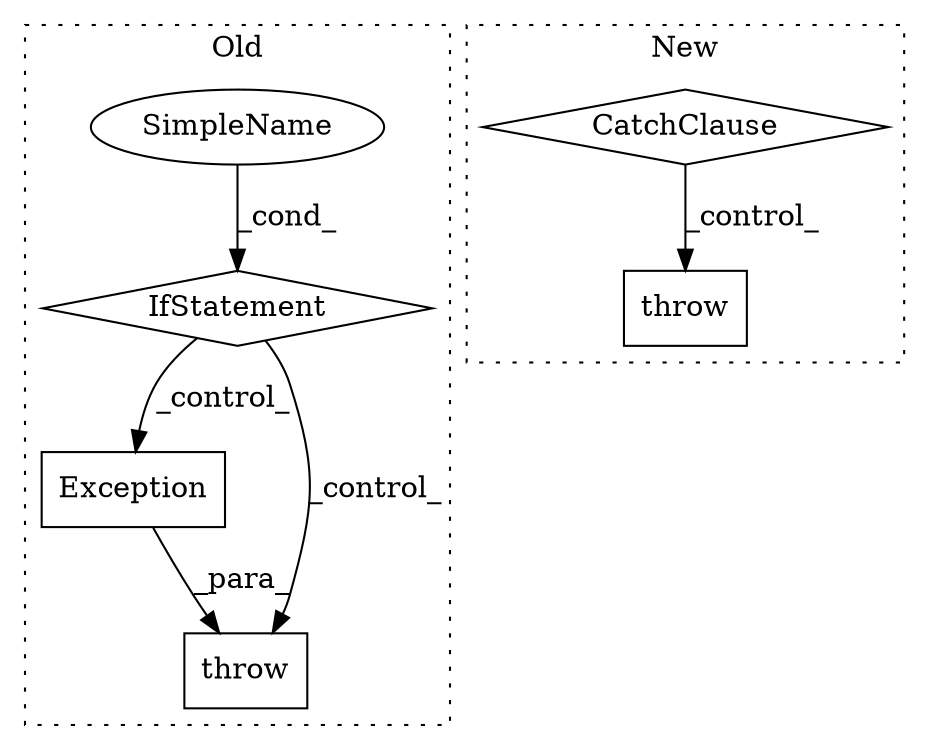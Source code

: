 digraph G {
subgraph cluster0 {
1 [label="Exception" a="32" s="2245" l="11" shape="box"];
4 [label="throw" a="53" s="2239" l="6" shape="box"];
5 [label="SimpleName" a="42" s="" l="" shape="ellipse"];
6 [label="IfStatement" a="25" s="2094,2163" l="4,2" shape="diamond"];
label = "Old";
style="dotted";
}
subgraph cluster1 {
2 [label="CatchClause" a="12" s="1791,1815" l="13,2" shape="diamond"];
3 [label="throw" a="53" s="1827" l="6" shape="box"];
label = "New";
style="dotted";
}
1 -> 4 [label="_para_"];
2 -> 3 [label="_control_"];
5 -> 6 [label="_cond_"];
6 -> 1 [label="_control_"];
6 -> 4 [label="_control_"];
}